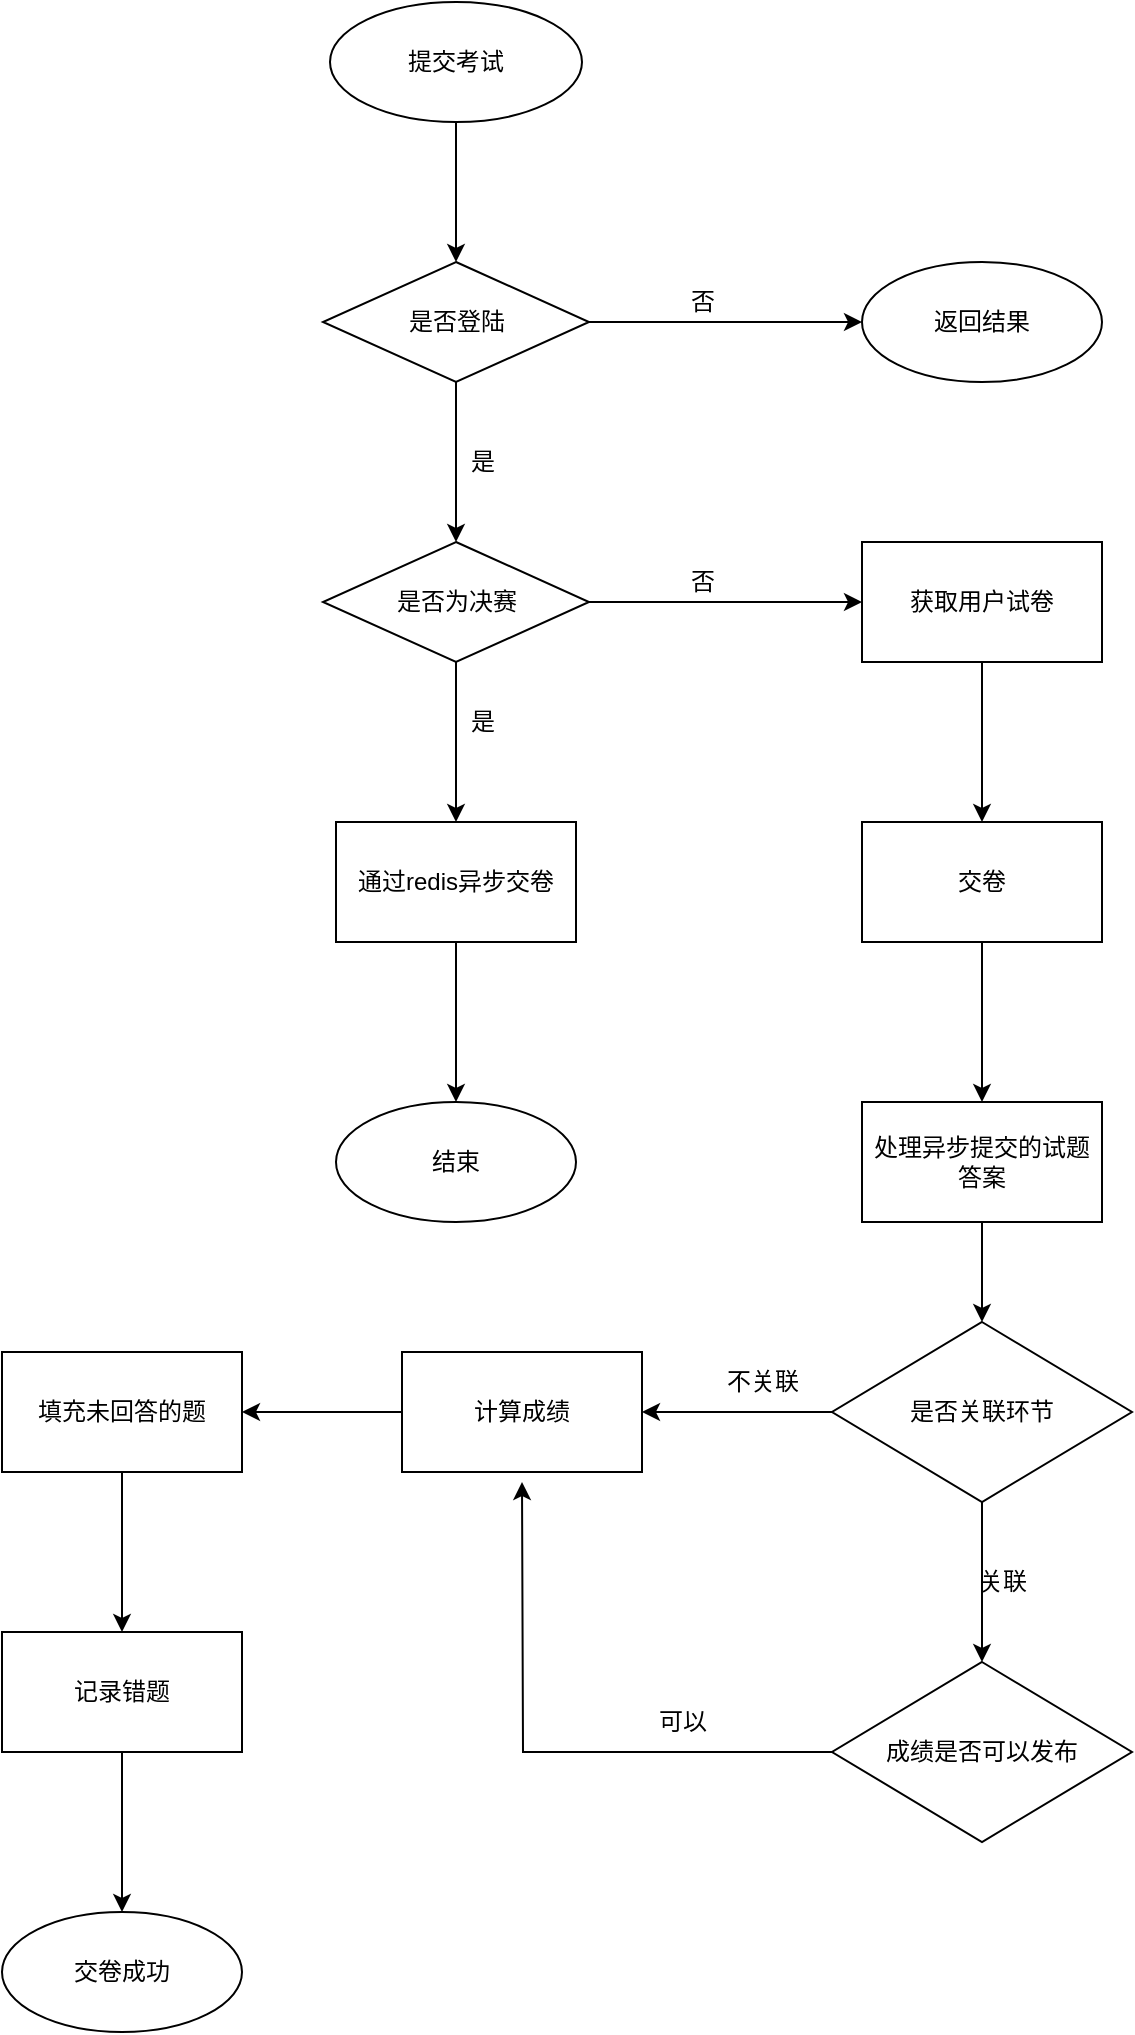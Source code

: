 <mxfile version="20.2.2" type="github">
  <diagram id="C5RBs43oDa-KdzZeNtuy" name="Page-1">
    <mxGraphModel dx="1422" dy="762" grid="1" gridSize="10" guides="1" tooltips="1" connect="1" arrows="1" fold="1" page="1" pageScale="1" pageWidth="827" pageHeight="1169" math="0" shadow="0">
      <root>
        <mxCell id="WIyWlLk6GJQsqaUBKTNV-0" />
        <mxCell id="WIyWlLk6GJQsqaUBKTNV-1" parent="WIyWlLk6GJQsqaUBKTNV-0" />
        <mxCell id="boqk1mAY8Oaq54TiRedi-2" value="" style="edgeStyle=orthogonalEdgeStyle;rounded=0;orthogonalLoop=1;jettySize=auto;html=1;" edge="1" parent="WIyWlLk6GJQsqaUBKTNV-1" source="boqk1mAY8Oaq54TiRedi-0" target="boqk1mAY8Oaq54TiRedi-1">
          <mxGeometry relative="1" as="geometry" />
        </mxCell>
        <mxCell id="boqk1mAY8Oaq54TiRedi-0" value="提交考试" style="ellipse;whiteSpace=wrap;html=1;" vertex="1" parent="WIyWlLk6GJQsqaUBKTNV-1">
          <mxGeometry x="354" y="50" width="126" height="60" as="geometry" />
        </mxCell>
        <mxCell id="boqk1mAY8Oaq54TiRedi-4" value="" style="edgeStyle=orthogonalEdgeStyle;rounded=0;orthogonalLoop=1;jettySize=auto;html=1;" edge="1" parent="WIyWlLk6GJQsqaUBKTNV-1" source="boqk1mAY8Oaq54TiRedi-1" target="boqk1mAY8Oaq54TiRedi-3">
          <mxGeometry relative="1" as="geometry" />
        </mxCell>
        <mxCell id="boqk1mAY8Oaq54TiRedi-7" value="" style="edgeStyle=orthogonalEdgeStyle;rounded=0;orthogonalLoop=1;jettySize=auto;html=1;" edge="1" parent="WIyWlLk6GJQsqaUBKTNV-1" source="boqk1mAY8Oaq54TiRedi-1" target="boqk1mAY8Oaq54TiRedi-6">
          <mxGeometry relative="1" as="geometry" />
        </mxCell>
        <mxCell id="boqk1mAY8Oaq54TiRedi-1" value="是否登陆" style="rhombus;whiteSpace=wrap;html=1;" vertex="1" parent="WIyWlLk6GJQsqaUBKTNV-1">
          <mxGeometry x="350.5" y="180" width="133" height="60" as="geometry" />
        </mxCell>
        <mxCell id="boqk1mAY8Oaq54TiRedi-3" value="返回结果" style="ellipse;whiteSpace=wrap;html=1;" vertex="1" parent="WIyWlLk6GJQsqaUBKTNV-1">
          <mxGeometry x="620" y="180" width="120" height="60" as="geometry" />
        </mxCell>
        <mxCell id="boqk1mAY8Oaq54TiRedi-5" value="否" style="text;html=1;align=center;verticalAlign=middle;resizable=0;points=[];autosize=1;strokeColor=none;fillColor=none;" vertex="1" parent="WIyWlLk6GJQsqaUBKTNV-1">
          <mxGeometry x="520" y="185" width="40" height="30" as="geometry" />
        </mxCell>
        <mxCell id="boqk1mAY8Oaq54TiRedi-11" value="" style="edgeStyle=orthogonalEdgeStyle;rounded=0;orthogonalLoop=1;jettySize=auto;html=1;" edge="1" parent="WIyWlLk6GJQsqaUBKTNV-1" source="boqk1mAY8Oaq54TiRedi-6" target="boqk1mAY8Oaq54TiRedi-10">
          <mxGeometry relative="1" as="geometry" />
        </mxCell>
        <mxCell id="boqk1mAY8Oaq54TiRedi-14" value="" style="edgeStyle=orthogonalEdgeStyle;rounded=0;orthogonalLoop=1;jettySize=auto;html=1;" edge="1" parent="WIyWlLk6GJQsqaUBKTNV-1" source="boqk1mAY8Oaq54TiRedi-6" target="boqk1mAY8Oaq54TiRedi-13">
          <mxGeometry relative="1" as="geometry" />
        </mxCell>
        <mxCell id="boqk1mAY8Oaq54TiRedi-6" value="是否为决赛" style="rhombus;whiteSpace=wrap;html=1;" vertex="1" parent="WIyWlLk6GJQsqaUBKTNV-1">
          <mxGeometry x="350.5" y="320" width="133" height="60" as="geometry" />
        </mxCell>
        <mxCell id="boqk1mAY8Oaq54TiRedi-8" value="是" style="text;html=1;align=center;verticalAlign=middle;resizable=0;points=[];autosize=1;strokeColor=none;fillColor=none;" vertex="1" parent="WIyWlLk6GJQsqaUBKTNV-1">
          <mxGeometry x="410" y="265" width="40" height="30" as="geometry" />
        </mxCell>
        <mxCell id="boqk1mAY8Oaq54TiRedi-17" value="" style="edgeStyle=orthogonalEdgeStyle;rounded=0;orthogonalLoop=1;jettySize=auto;html=1;" edge="1" parent="WIyWlLk6GJQsqaUBKTNV-1" source="boqk1mAY8Oaq54TiRedi-10" target="boqk1mAY8Oaq54TiRedi-16">
          <mxGeometry relative="1" as="geometry" />
        </mxCell>
        <mxCell id="boqk1mAY8Oaq54TiRedi-10" value="获取用户试卷" style="whiteSpace=wrap;html=1;" vertex="1" parent="WIyWlLk6GJQsqaUBKTNV-1">
          <mxGeometry x="620" y="320" width="120" height="60" as="geometry" />
        </mxCell>
        <mxCell id="boqk1mAY8Oaq54TiRedi-12" value="否" style="text;html=1;align=center;verticalAlign=middle;resizable=0;points=[];autosize=1;strokeColor=none;fillColor=none;" vertex="1" parent="WIyWlLk6GJQsqaUBKTNV-1">
          <mxGeometry x="520" y="325" width="40" height="30" as="geometry" />
        </mxCell>
        <mxCell id="boqk1mAY8Oaq54TiRedi-26" value="" style="edgeStyle=orthogonalEdgeStyle;rounded=0;orthogonalLoop=1;jettySize=auto;html=1;" edge="1" parent="WIyWlLk6GJQsqaUBKTNV-1" source="boqk1mAY8Oaq54TiRedi-13" target="boqk1mAY8Oaq54TiRedi-25">
          <mxGeometry relative="1" as="geometry" />
        </mxCell>
        <mxCell id="boqk1mAY8Oaq54TiRedi-13" value="通过redis异步交卷" style="whiteSpace=wrap;html=1;" vertex="1" parent="WIyWlLk6GJQsqaUBKTNV-1">
          <mxGeometry x="357" y="460" width="120" height="60" as="geometry" />
        </mxCell>
        <mxCell id="boqk1mAY8Oaq54TiRedi-15" value="是" style="text;html=1;align=center;verticalAlign=middle;resizable=0;points=[];autosize=1;strokeColor=none;fillColor=none;" vertex="1" parent="WIyWlLk6GJQsqaUBKTNV-1">
          <mxGeometry x="410" y="395" width="40" height="30" as="geometry" />
        </mxCell>
        <mxCell id="boqk1mAY8Oaq54TiRedi-20" value="" style="edgeStyle=orthogonalEdgeStyle;rounded=0;orthogonalLoop=1;jettySize=auto;html=1;" edge="1" parent="WIyWlLk6GJQsqaUBKTNV-1" source="boqk1mAY8Oaq54TiRedi-16" target="boqk1mAY8Oaq54TiRedi-19">
          <mxGeometry relative="1" as="geometry" />
        </mxCell>
        <mxCell id="boqk1mAY8Oaq54TiRedi-16" value="交卷" style="whiteSpace=wrap;html=1;" vertex="1" parent="WIyWlLk6GJQsqaUBKTNV-1">
          <mxGeometry x="620" y="460" width="120" height="60" as="geometry" />
        </mxCell>
        <mxCell id="boqk1mAY8Oaq54TiRedi-28" value="" style="edgeStyle=orthogonalEdgeStyle;rounded=0;orthogonalLoop=1;jettySize=auto;html=1;" edge="1" parent="WIyWlLk6GJQsqaUBKTNV-1" source="boqk1mAY8Oaq54TiRedi-19" target="boqk1mAY8Oaq54TiRedi-27">
          <mxGeometry relative="1" as="geometry" />
        </mxCell>
        <mxCell id="boqk1mAY8Oaq54TiRedi-19" value="处理异步提交的试题答案" style="whiteSpace=wrap;html=1;" vertex="1" parent="WIyWlLk6GJQsqaUBKTNV-1">
          <mxGeometry x="620" y="600" width="120" height="60" as="geometry" />
        </mxCell>
        <mxCell id="boqk1mAY8Oaq54TiRedi-25" value="结束" style="ellipse;whiteSpace=wrap;html=1;" vertex="1" parent="WIyWlLk6GJQsqaUBKTNV-1">
          <mxGeometry x="357" y="600" width="120" height="60" as="geometry" />
        </mxCell>
        <mxCell id="boqk1mAY8Oaq54TiRedi-30" value="" style="edgeStyle=orthogonalEdgeStyle;rounded=0;orthogonalLoop=1;jettySize=auto;html=1;" edge="1" parent="WIyWlLk6GJQsqaUBKTNV-1" source="boqk1mAY8Oaq54TiRedi-27" target="boqk1mAY8Oaq54TiRedi-29">
          <mxGeometry relative="1" as="geometry" />
        </mxCell>
        <mxCell id="boqk1mAY8Oaq54TiRedi-35" value="" style="edgeStyle=orthogonalEdgeStyle;rounded=0;orthogonalLoop=1;jettySize=auto;html=1;" edge="1" parent="WIyWlLk6GJQsqaUBKTNV-1" source="boqk1mAY8Oaq54TiRedi-27" target="boqk1mAY8Oaq54TiRedi-34">
          <mxGeometry relative="1" as="geometry" />
        </mxCell>
        <mxCell id="boqk1mAY8Oaq54TiRedi-27" value="是否关联环节" style="rhombus;whiteSpace=wrap;html=1;" vertex="1" parent="WIyWlLk6GJQsqaUBKTNV-1">
          <mxGeometry x="605" y="710" width="150" height="90" as="geometry" />
        </mxCell>
        <mxCell id="boqk1mAY8Oaq54TiRedi-42" value="" style="edgeStyle=orthogonalEdgeStyle;rounded=0;orthogonalLoop=1;jettySize=auto;html=1;" edge="1" parent="WIyWlLk6GJQsqaUBKTNV-1" source="boqk1mAY8Oaq54TiRedi-29" target="boqk1mAY8Oaq54TiRedi-41">
          <mxGeometry relative="1" as="geometry" />
        </mxCell>
        <mxCell id="boqk1mAY8Oaq54TiRedi-29" value="计算成绩" style="whiteSpace=wrap;html=1;" vertex="1" parent="WIyWlLk6GJQsqaUBKTNV-1">
          <mxGeometry x="390" y="725" width="120" height="60" as="geometry" />
        </mxCell>
        <mxCell id="boqk1mAY8Oaq54TiRedi-31" value="不关联" style="text;html=1;align=center;verticalAlign=middle;resizable=0;points=[];autosize=1;strokeColor=none;fillColor=none;" vertex="1" parent="WIyWlLk6GJQsqaUBKTNV-1">
          <mxGeometry x="540" y="725" width="60" height="30" as="geometry" />
        </mxCell>
        <mxCell id="boqk1mAY8Oaq54TiRedi-39" style="edgeStyle=orthogonalEdgeStyle;rounded=0;orthogonalLoop=1;jettySize=auto;html=1;" edge="1" parent="WIyWlLk6GJQsqaUBKTNV-1" source="boqk1mAY8Oaq54TiRedi-34">
          <mxGeometry relative="1" as="geometry">
            <mxPoint x="450" y="790" as="targetPoint" />
          </mxGeometry>
        </mxCell>
        <mxCell id="boqk1mAY8Oaq54TiRedi-34" value="成绩是否可以发布" style="rhombus;whiteSpace=wrap;html=1;" vertex="1" parent="WIyWlLk6GJQsqaUBKTNV-1">
          <mxGeometry x="605" y="880" width="150" height="90" as="geometry" />
        </mxCell>
        <mxCell id="boqk1mAY8Oaq54TiRedi-36" value="关联" style="text;html=1;align=center;verticalAlign=middle;resizable=0;points=[];autosize=1;strokeColor=none;fillColor=none;" vertex="1" parent="WIyWlLk6GJQsqaUBKTNV-1">
          <mxGeometry x="665" y="825" width="50" height="30" as="geometry" />
        </mxCell>
        <mxCell id="boqk1mAY8Oaq54TiRedi-40" value="可以" style="text;html=1;align=center;verticalAlign=middle;resizable=0;points=[];autosize=1;strokeColor=none;fillColor=none;" vertex="1" parent="WIyWlLk6GJQsqaUBKTNV-1">
          <mxGeometry x="505" y="895" width="50" height="30" as="geometry" />
        </mxCell>
        <mxCell id="boqk1mAY8Oaq54TiRedi-44" value="" style="edgeStyle=orthogonalEdgeStyle;rounded=0;orthogonalLoop=1;jettySize=auto;html=1;" edge="1" parent="WIyWlLk6GJQsqaUBKTNV-1" source="boqk1mAY8Oaq54TiRedi-41" target="boqk1mAY8Oaq54TiRedi-43">
          <mxGeometry relative="1" as="geometry" />
        </mxCell>
        <mxCell id="boqk1mAY8Oaq54TiRedi-41" value="填充未回答的题" style="whiteSpace=wrap;html=1;" vertex="1" parent="WIyWlLk6GJQsqaUBKTNV-1">
          <mxGeometry x="190" y="725" width="120" height="60" as="geometry" />
        </mxCell>
        <mxCell id="boqk1mAY8Oaq54TiRedi-46" value="" style="edgeStyle=orthogonalEdgeStyle;rounded=0;orthogonalLoop=1;jettySize=auto;html=1;" edge="1" parent="WIyWlLk6GJQsqaUBKTNV-1" source="boqk1mAY8Oaq54TiRedi-43" target="boqk1mAY8Oaq54TiRedi-45">
          <mxGeometry relative="1" as="geometry" />
        </mxCell>
        <mxCell id="boqk1mAY8Oaq54TiRedi-43" value="记录错题" style="whiteSpace=wrap;html=1;" vertex="1" parent="WIyWlLk6GJQsqaUBKTNV-1">
          <mxGeometry x="190" y="865" width="120" height="60" as="geometry" />
        </mxCell>
        <mxCell id="boqk1mAY8Oaq54TiRedi-45" value="交卷成功" style="ellipse;whiteSpace=wrap;html=1;" vertex="1" parent="WIyWlLk6GJQsqaUBKTNV-1">
          <mxGeometry x="190" y="1005" width="120" height="60" as="geometry" />
        </mxCell>
      </root>
    </mxGraphModel>
  </diagram>
</mxfile>
